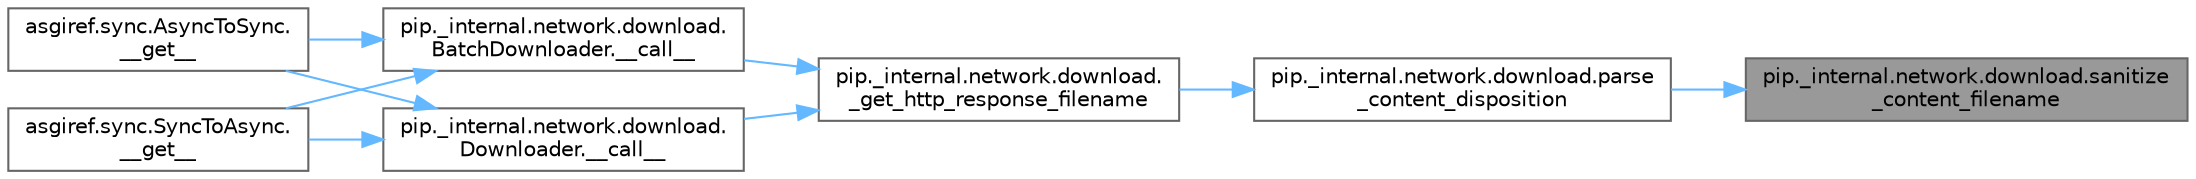 digraph "pip._internal.network.download.sanitize_content_filename"
{
 // LATEX_PDF_SIZE
  bgcolor="transparent";
  edge [fontname=Helvetica,fontsize=10,labelfontname=Helvetica,labelfontsize=10];
  node [fontname=Helvetica,fontsize=10,shape=box,height=0.2,width=0.4];
  rankdir="RL";
  Node1 [id="Node000001",label="pip._internal.network.download.sanitize\l_content_filename",height=0.2,width=0.4,color="gray40", fillcolor="grey60", style="filled", fontcolor="black",tooltip=" "];
  Node1 -> Node2 [id="edge1_Node000001_Node000002",dir="back",color="steelblue1",style="solid",tooltip=" "];
  Node2 [id="Node000002",label="pip._internal.network.download.parse\l_content_disposition",height=0.2,width=0.4,color="grey40", fillcolor="white", style="filled",URL="$namespacepip_1_1__internal_1_1network_1_1download.html#a86fd58558cc366a62a60fd8368675c6b",tooltip=" "];
  Node2 -> Node3 [id="edge2_Node000002_Node000003",dir="back",color="steelblue1",style="solid",tooltip=" "];
  Node3 [id="Node000003",label="pip._internal.network.download.\l_get_http_response_filename",height=0.2,width=0.4,color="grey40", fillcolor="white", style="filled",URL="$namespacepip_1_1__internal_1_1network_1_1download.html#ab698493861abf8f5e6e30ff4fd729615",tooltip=" "];
  Node3 -> Node4 [id="edge3_Node000003_Node000004",dir="back",color="steelblue1",style="solid",tooltip=" "];
  Node4 [id="Node000004",label="pip._internal.network.download.\lBatchDownloader.__call__",height=0.2,width=0.4,color="grey40", fillcolor="white", style="filled",URL="$classpip_1_1__internal_1_1network_1_1download_1_1_batch_downloader.html#a45785b2aa5a40cd4c8c4c7b1a222dfdc",tooltip=" "];
  Node4 -> Node5 [id="edge4_Node000004_Node000005",dir="back",color="steelblue1",style="solid",tooltip=" "];
  Node5 [id="Node000005",label="asgiref.sync.AsyncToSync.\l__get__",height=0.2,width=0.4,color="grey40", fillcolor="white", style="filled",URL="$classasgiref_1_1sync_1_1_async_to_sync.html#a23e9ef7a73da98dad9e3f4e65846969b",tooltip=" "];
  Node4 -> Node6 [id="edge5_Node000004_Node000006",dir="back",color="steelblue1",style="solid",tooltip=" "];
  Node6 [id="Node000006",label="asgiref.sync.SyncToAsync.\l__get__",height=0.2,width=0.4,color="grey40", fillcolor="white", style="filled",URL="$classasgiref_1_1sync_1_1_sync_to_async.html#aebdfbe3f01079a529fd2f39810597381",tooltip=" "];
  Node3 -> Node7 [id="edge6_Node000003_Node000007",dir="back",color="steelblue1",style="solid",tooltip=" "];
  Node7 [id="Node000007",label="pip._internal.network.download.\lDownloader.__call__",height=0.2,width=0.4,color="grey40", fillcolor="white", style="filled",URL="$classpip_1_1__internal_1_1network_1_1download_1_1_downloader.html#aa8fba9b8c3681d542bcb2c120e4583f7",tooltip=" "];
  Node7 -> Node5 [id="edge7_Node000007_Node000005",dir="back",color="steelblue1",style="solid",tooltip=" "];
  Node7 -> Node6 [id="edge8_Node000007_Node000006",dir="back",color="steelblue1",style="solid",tooltip=" "];
}
